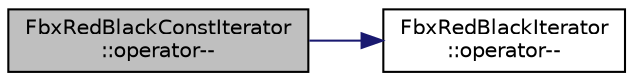 digraph "FbxRedBlackConstIterator::operator--"
{
  edge [fontname="Helvetica",fontsize="10",labelfontname="Helvetica",labelfontsize="10"];
  node [fontname="Helvetica",fontsize="10",shape=record];
  rankdir="LR";
  Node23 [label="FbxRedBlackConstIterator\l::operator--",height=0.2,width=0.4,color="black", fillcolor="grey75", style="filled", fontcolor="black"];
  Node23 -> Node24 [color="midnightblue",fontsize="10",style="solid",fontname="Helvetica"];
  Node24 [label="FbxRedBlackIterator\l::operator--",height=0.2,width=0.4,color="black", fillcolor="white", style="filled",URL="$class_fbx_red_black_iterator.html#a586034c7ed6bf9ecdda3e21861d51a11"];
}
